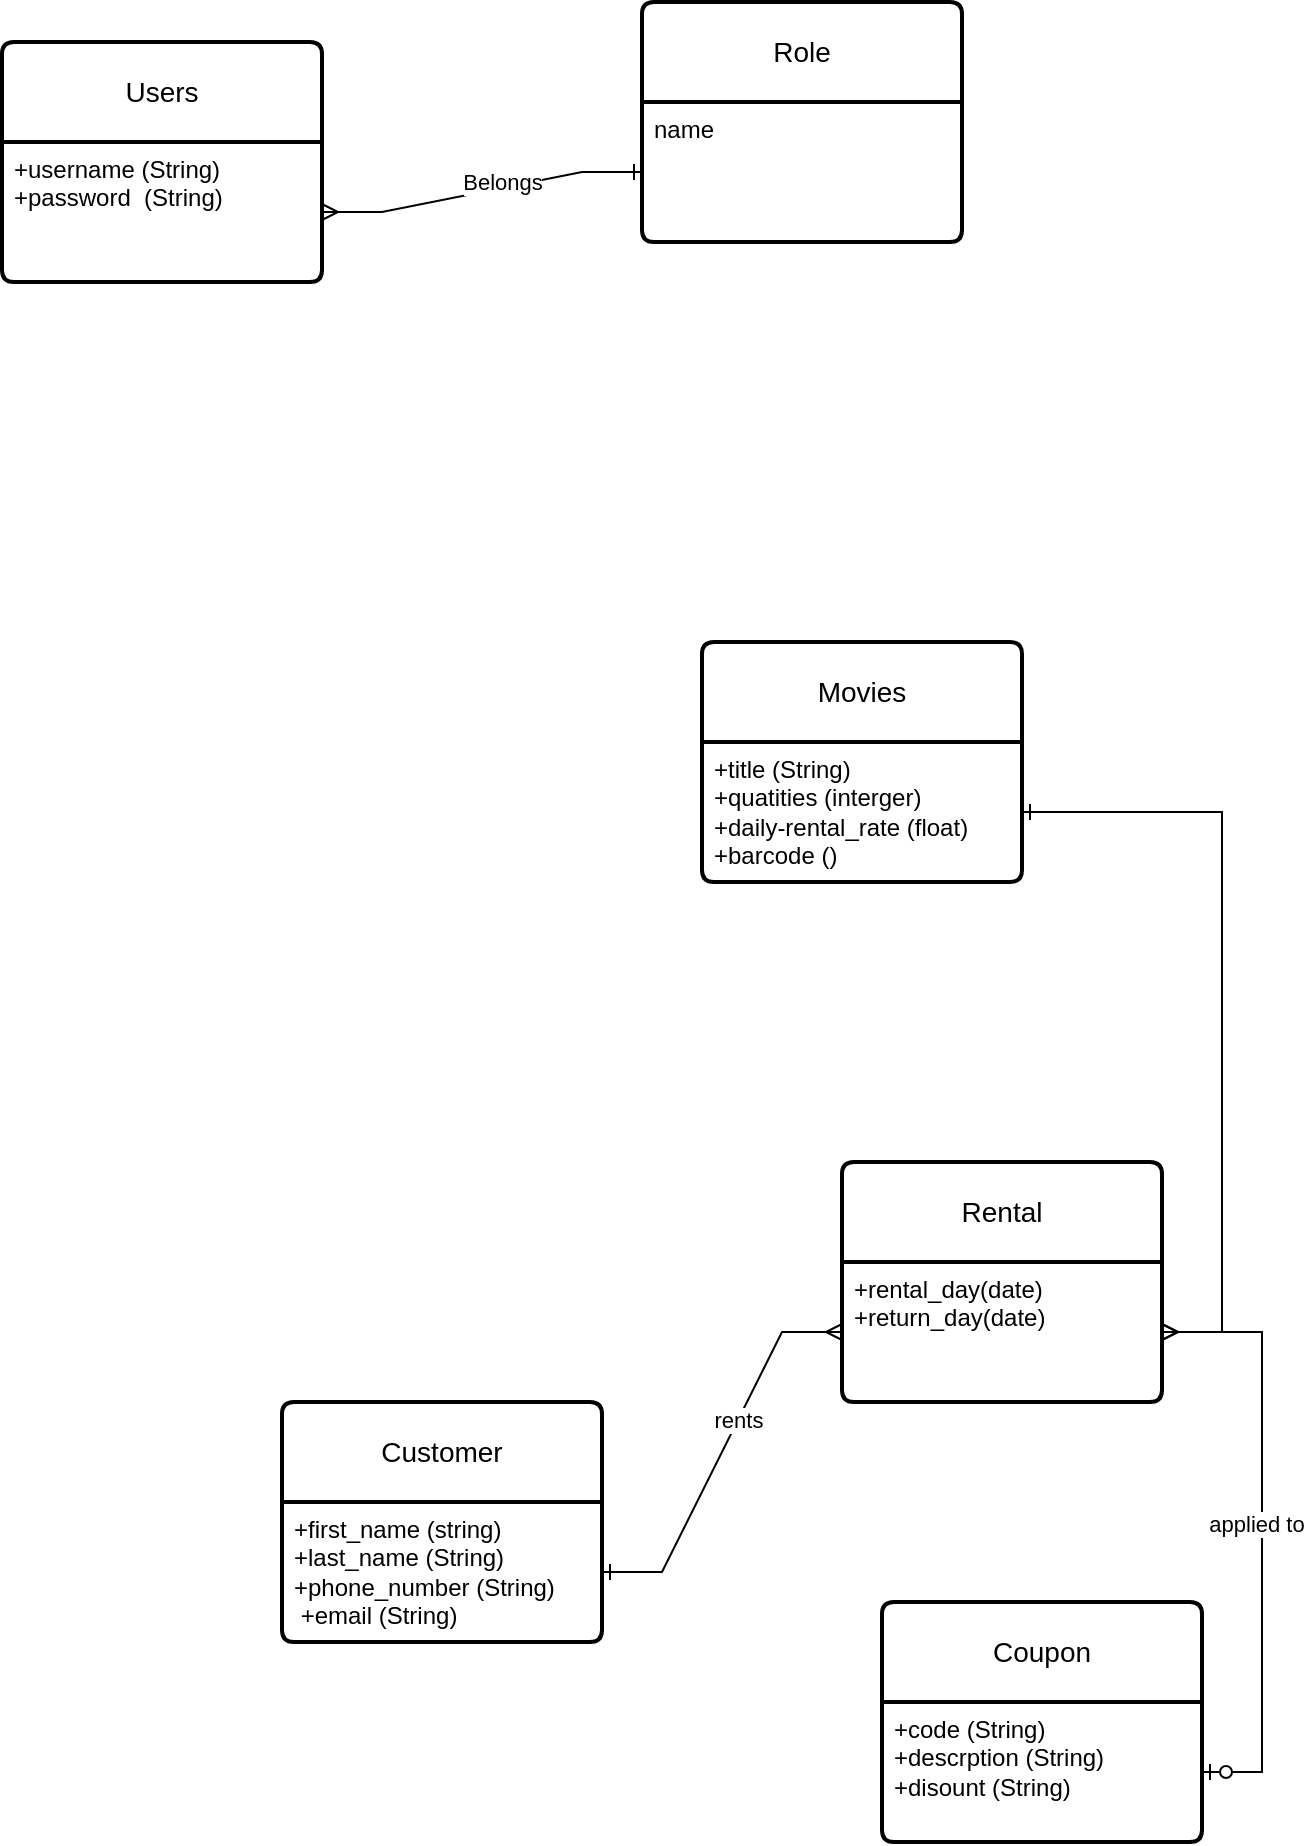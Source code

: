 <mxfile version="26.2.2">
  <diagram name="Page-1" id="sEVMAXeP3UGSZe_ZqJJN">
    <mxGraphModel dx="1428" dy="2010" grid="1" gridSize="10" guides="1" tooltips="1" connect="1" arrows="1" fold="1" page="1" pageScale="1" pageWidth="827" pageHeight="1169" math="0" shadow="0">
      <root>
        <mxCell id="0" />
        <mxCell id="1" parent="0" />
        <mxCell id="dCS8AHYljsb1Geu4KeNp-1" value="Users" style="swimlane;childLayout=stackLayout;horizontal=1;startSize=50;horizontalStack=0;rounded=1;fontSize=14;fontStyle=0;strokeWidth=2;resizeParent=0;resizeLast=1;shadow=0;dashed=0;align=center;arcSize=4;whiteSpace=wrap;html=1;" vertex="1" parent="1">
          <mxGeometry x="120" y="-220" width="160" height="120" as="geometry" />
        </mxCell>
        <mxCell id="dCS8AHYljsb1Geu4KeNp-2" value="+username (String)&lt;div&gt;+password&amp;nbsp; (String)&lt;/div&gt;" style="align=left;strokeColor=none;fillColor=none;spacingLeft=4;spacingRight=4;fontSize=12;verticalAlign=top;resizable=0;rotatable=0;part=1;html=1;whiteSpace=wrap;" vertex="1" parent="dCS8AHYljsb1Geu4KeNp-1">
          <mxGeometry y="50" width="160" height="70" as="geometry" />
        </mxCell>
        <mxCell id="dCS8AHYljsb1Geu4KeNp-6" value="Movies" style="swimlane;childLayout=stackLayout;horizontal=1;startSize=50;horizontalStack=0;rounded=1;fontSize=14;fontStyle=0;strokeWidth=2;resizeParent=0;resizeLast=1;shadow=0;dashed=0;align=center;arcSize=4;whiteSpace=wrap;html=1;" vertex="1" parent="1">
          <mxGeometry x="470" y="80" width="160" height="120" as="geometry" />
        </mxCell>
        <mxCell id="dCS8AHYljsb1Geu4KeNp-7" value="+title (String)&lt;div&gt;+quatities (interger)&lt;/div&gt;&lt;div&gt;+daily-rental_rate (float)&lt;/div&gt;&lt;div&gt;+barcode ()&lt;/div&gt;" style="align=left;strokeColor=none;fillColor=none;spacingLeft=4;spacingRight=4;fontSize=12;verticalAlign=top;resizable=0;rotatable=0;part=1;html=1;whiteSpace=wrap;" vertex="1" parent="dCS8AHYljsb1Geu4KeNp-6">
          <mxGeometry y="50" width="160" height="70" as="geometry" />
        </mxCell>
        <mxCell id="dCS8AHYljsb1Geu4KeNp-8" value="Customer" style="swimlane;childLayout=stackLayout;horizontal=1;startSize=50;horizontalStack=0;rounded=1;fontSize=14;fontStyle=0;strokeWidth=2;resizeParent=0;resizeLast=1;shadow=0;dashed=0;align=center;arcSize=4;whiteSpace=wrap;html=1;" vertex="1" parent="1">
          <mxGeometry x="260" y="460" width="160" height="120" as="geometry" />
        </mxCell>
        <mxCell id="dCS8AHYljsb1Geu4KeNp-9" value="+first_name (string)&lt;div&gt;+last_name (String)&lt;br&gt;&lt;div&gt;+phone_number (String)&lt;/div&gt;&lt;div&gt;&amp;nbsp;+email (String)&lt;/div&gt;&lt;/div&gt;" style="align=left;strokeColor=none;fillColor=none;spacingLeft=4;spacingRight=4;fontSize=12;verticalAlign=top;resizable=0;rotatable=0;part=1;html=1;whiteSpace=wrap;" vertex="1" parent="dCS8AHYljsb1Geu4KeNp-8">
          <mxGeometry y="50" width="160" height="70" as="geometry" />
        </mxCell>
        <mxCell id="dCS8AHYljsb1Geu4KeNp-19" value="" style="edgeStyle=entityRelationEdgeStyle;fontSize=12;html=1;endArrow=ERmany;startArrow=ERone;rounded=0;startFill=0;" edge="1" parent="1" source="dCS8AHYljsb1Geu4KeNp-9" target="dCS8AHYljsb1Geu4KeNp-30">
          <mxGeometry width="100" height="100" relative="1" as="geometry">
            <mxPoint x="430" y="440" as="sourcePoint" />
            <mxPoint x="530" y="340" as="targetPoint" />
            <Array as="points">
              <mxPoint x="540" y="410" />
              <mxPoint x="470" y="340" />
            </Array>
          </mxGeometry>
        </mxCell>
        <mxCell id="dCS8AHYljsb1Geu4KeNp-22" value="rents" style="edgeLabel;html=1;align=center;verticalAlign=middle;resizable=0;points=[];" vertex="1" connectable="0" parent="dCS8AHYljsb1Geu4KeNp-19">
          <mxGeometry x="0.189" relative="1" as="geometry">
            <mxPoint as="offset" />
          </mxGeometry>
        </mxCell>
        <mxCell id="dCS8AHYljsb1Geu4KeNp-27" value="" style="edgeStyle=entityRelationEdgeStyle;fontSize=12;html=1;endArrow=ERmany;startArrow=ERone;rounded=0;endFill=0;startFill=0;" edge="1" parent="1" source="dCS8AHYljsb1Geu4KeNp-40" target="dCS8AHYljsb1Geu4KeNp-2">
          <mxGeometry width="100" height="100" relative="1" as="geometry">
            <mxPoint x="360" y="80" as="sourcePoint" />
            <mxPoint x="460" y="-20" as="targetPoint" />
          </mxGeometry>
        </mxCell>
        <mxCell id="dCS8AHYljsb1Geu4KeNp-42" value="Belongs" style="edgeLabel;html=1;align=center;verticalAlign=middle;resizable=0;points=[];" vertex="1" connectable="0" parent="dCS8AHYljsb1Geu4KeNp-27">
          <mxGeometry x="-0.138" y="-3" relative="1" as="geometry">
            <mxPoint as="offset" />
          </mxGeometry>
        </mxCell>
        <mxCell id="dCS8AHYljsb1Geu4KeNp-29" value="Rental" style="swimlane;childLayout=stackLayout;horizontal=1;startSize=50;horizontalStack=0;rounded=1;fontSize=14;fontStyle=0;strokeWidth=2;resizeParent=0;resizeLast=1;shadow=0;dashed=0;align=center;arcSize=4;whiteSpace=wrap;html=1;" vertex="1" parent="1">
          <mxGeometry x="540" y="340" width="160" height="120" as="geometry" />
        </mxCell>
        <mxCell id="dCS8AHYljsb1Geu4KeNp-30" value="&lt;span style=&quot;background-color: transparent; color: light-dark(rgb(0, 0, 0), rgb(255, 255, 255));&quot;&gt;+rental_day(date)&lt;/span&gt;&lt;div&gt;&lt;span style=&quot;background-color: transparent; color: light-dark(rgb(0, 0, 0), rgb(255, 255, 255));&quot;&gt;+return_day(date)&lt;/span&gt;&lt;/div&gt;" style="align=left;strokeColor=none;fillColor=none;spacingLeft=4;spacingRight=4;fontSize=12;verticalAlign=top;resizable=0;rotatable=0;part=1;html=1;whiteSpace=wrap;" vertex="1" parent="dCS8AHYljsb1Geu4KeNp-29">
          <mxGeometry y="50" width="160" height="70" as="geometry" />
        </mxCell>
        <mxCell id="dCS8AHYljsb1Geu4KeNp-32" value="" style="edgeStyle=entityRelationEdgeStyle;fontSize=12;html=1;endArrow=ERone;startArrow=ERmany;rounded=0;endFill=0;" edge="1" parent="1" source="dCS8AHYljsb1Geu4KeNp-30" target="dCS8AHYljsb1Geu4KeNp-7">
          <mxGeometry width="100" height="100" relative="1" as="geometry">
            <mxPoint x="580" y="310" as="sourcePoint" />
            <mxPoint x="700" y="190" as="targetPoint" />
            <Array as="points">
              <mxPoint x="700" y="175" />
              <mxPoint x="790" y="245" />
              <mxPoint x="630" y="105" />
            </Array>
          </mxGeometry>
        </mxCell>
        <mxCell id="dCS8AHYljsb1Geu4KeNp-35" value="Coupon" style="swimlane;childLayout=stackLayout;horizontal=1;startSize=50;horizontalStack=0;rounded=1;fontSize=14;fontStyle=0;strokeWidth=2;resizeParent=0;resizeLast=1;shadow=0;dashed=0;align=center;arcSize=4;whiteSpace=wrap;html=1;" vertex="1" parent="1">
          <mxGeometry x="560" y="560" width="160" height="120" as="geometry" />
        </mxCell>
        <mxCell id="dCS8AHYljsb1Geu4KeNp-36" value="+code (String)&lt;div&gt;+descrption (String)&lt;/div&gt;&lt;div&gt;+disount (String)&lt;/div&gt;" style="align=left;strokeColor=none;fillColor=none;spacingLeft=4;spacingRight=4;fontSize=12;verticalAlign=top;resizable=0;rotatable=0;part=1;html=1;whiteSpace=wrap;" vertex="1" parent="dCS8AHYljsb1Geu4KeNp-35">
          <mxGeometry y="50" width="160" height="70" as="geometry" />
        </mxCell>
        <mxCell id="dCS8AHYljsb1Geu4KeNp-37" value="" style="edgeStyle=entityRelationEdgeStyle;fontSize=12;html=1;endArrow=ERmany;startArrow=ERzeroToOne;rounded=0;startFill=0;" edge="1" parent="1" source="dCS8AHYljsb1Geu4KeNp-36" target="dCS8AHYljsb1Geu4KeNp-30">
          <mxGeometry width="100" height="100" relative="1" as="geometry">
            <mxPoint x="630" y="780" as="sourcePoint" />
            <mxPoint x="730" y="680" as="targetPoint" />
          </mxGeometry>
        </mxCell>
        <mxCell id="dCS8AHYljsb1Geu4KeNp-38" value="applied to" style="edgeLabel;html=1;align=center;verticalAlign=middle;resizable=0;points=[];" vertex="1" connectable="0" parent="dCS8AHYljsb1Geu4KeNp-37">
          <mxGeometry x="0.027" y="3" relative="1" as="geometry">
            <mxPoint as="offset" />
          </mxGeometry>
        </mxCell>
        <mxCell id="dCS8AHYljsb1Geu4KeNp-39" value="Role" style="swimlane;childLayout=stackLayout;horizontal=1;startSize=50;horizontalStack=0;rounded=1;fontSize=14;fontStyle=0;strokeWidth=2;resizeParent=0;resizeLast=1;shadow=0;dashed=0;align=center;arcSize=4;whiteSpace=wrap;html=1;" vertex="1" parent="1">
          <mxGeometry x="440" y="-240" width="160" height="120" as="geometry" />
        </mxCell>
        <mxCell id="dCS8AHYljsb1Geu4KeNp-40" value="name" style="align=left;strokeColor=none;fillColor=none;spacingLeft=4;spacingRight=4;fontSize=12;verticalAlign=top;resizable=0;rotatable=0;part=1;html=1;whiteSpace=wrap;" vertex="1" parent="dCS8AHYljsb1Geu4KeNp-39">
          <mxGeometry y="50" width="160" height="70" as="geometry" />
        </mxCell>
      </root>
    </mxGraphModel>
  </diagram>
</mxfile>
